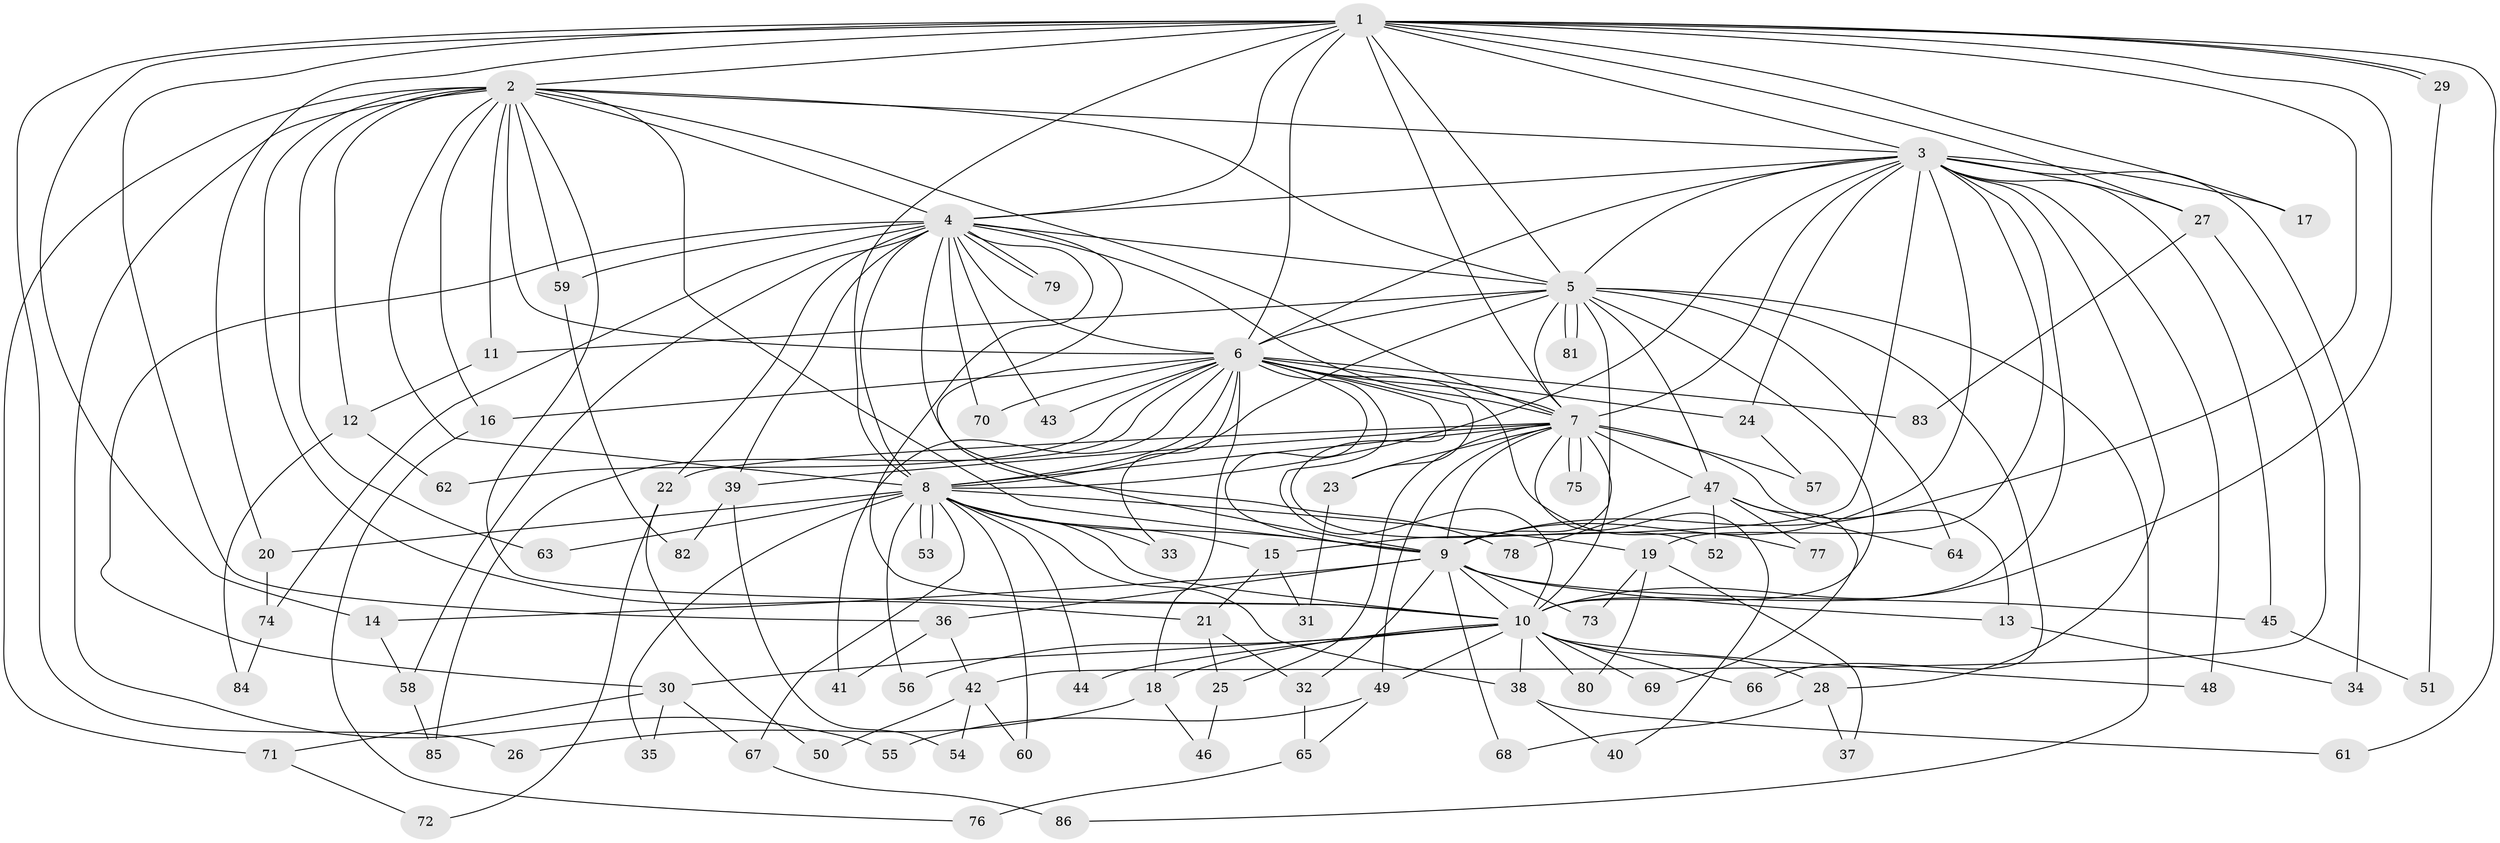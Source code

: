 // coarse degree distribution, {19: 0.018867924528301886, 3: 0.24528301886792453, 15: 0.03773584905660377, 6: 0.018867924528301886, 4: 0.16981132075471697, 18: 0.05660377358490566, 2: 0.24528301886792453, 5: 0.05660377358490566, 16: 0.018867924528301886, 17: 0.018867924528301886, 7: 0.018867924528301886, 1: 0.07547169811320754, 13: 0.018867924528301886}
// Generated by graph-tools (version 1.1) at 2025/36/03/04/25 23:36:18]
// undirected, 86 vertices, 197 edges
graph export_dot {
  node [color=gray90,style=filled];
  1;
  2;
  3;
  4;
  5;
  6;
  7;
  8;
  9;
  10;
  11;
  12;
  13;
  14;
  15;
  16;
  17;
  18;
  19;
  20;
  21;
  22;
  23;
  24;
  25;
  26;
  27;
  28;
  29;
  30;
  31;
  32;
  33;
  34;
  35;
  36;
  37;
  38;
  39;
  40;
  41;
  42;
  43;
  44;
  45;
  46;
  47;
  48;
  49;
  50;
  51;
  52;
  53;
  54;
  55;
  56;
  57;
  58;
  59;
  60;
  61;
  62;
  63;
  64;
  65;
  66;
  67;
  68;
  69;
  70;
  71;
  72;
  73;
  74;
  75;
  76;
  77;
  78;
  79;
  80;
  81;
  82;
  83;
  84;
  85;
  86;
  1 -- 2;
  1 -- 3;
  1 -- 4;
  1 -- 5;
  1 -- 6;
  1 -- 7;
  1 -- 8;
  1 -- 9;
  1 -- 10;
  1 -- 14;
  1 -- 17;
  1 -- 20;
  1 -- 26;
  1 -- 27;
  1 -- 29;
  1 -- 29;
  1 -- 36;
  1 -- 61;
  2 -- 3;
  2 -- 4;
  2 -- 5;
  2 -- 6;
  2 -- 7;
  2 -- 8;
  2 -- 9;
  2 -- 10;
  2 -- 11;
  2 -- 12;
  2 -- 16;
  2 -- 21;
  2 -- 55;
  2 -- 59;
  2 -- 63;
  2 -- 71;
  3 -- 4;
  3 -- 5;
  3 -- 6;
  3 -- 7;
  3 -- 8;
  3 -- 9;
  3 -- 10;
  3 -- 15;
  3 -- 17;
  3 -- 19;
  3 -- 24;
  3 -- 27;
  3 -- 28;
  3 -- 34;
  3 -- 45;
  3 -- 48;
  4 -- 5;
  4 -- 6;
  4 -- 7;
  4 -- 8;
  4 -- 9;
  4 -- 10;
  4 -- 22;
  4 -- 30;
  4 -- 39;
  4 -- 43;
  4 -- 58;
  4 -- 59;
  4 -- 70;
  4 -- 74;
  4 -- 78;
  4 -- 79;
  4 -- 79;
  5 -- 6;
  5 -- 7;
  5 -- 8;
  5 -- 9;
  5 -- 10;
  5 -- 11;
  5 -- 47;
  5 -- 64;
  5 -- 66;
  5 -- 81;
  5 -- 81;
  5 -- 86;
  6 -- 7;
  6 -- 8;
  6 -- 9;
  6 -- 10;
  6 -- 16;
  6 -- 18;
  6 -- 23;
  6 -- 24;
  6 -- 33;
  6 -- 41;
  6 -- 43;
  6 -- 52;
  6 -- 62;
  6 -- 70;
  6 -- 77;
  6 -- 83;
  6 -- 85;
  7 -- 8;
  7 -- 9;
  7 -- 10;
  7 -- 13;
  7 -- 22;
  7 -- 23;
  7 -- 25;
  7 -- 39;
  7 -- 40;
  7 -- 47;
  7 -- 49;
  7 -- 57;
  7 -- 75;
  7 -- 75;
  8 -- 9;
  8 -- 10;
  8 -- 15;
  8 -- 19;
  8 -- 20;
  8 -- 33;
  8 -- 35;
  8 -- 38;
  8 -- 44;
  8 -- 53;
  8 -- 53;
  8 -- 56;
  8 -- 60;
  8 -- 63;
  8 -- 67;
  9 -- 10;
  9 -- 13;
  9 -- 14;
  9 -- 32;
  9 -- 36;
  9 -- 45;
  9 -- 68;
  9 -- 73;
  10 -- 18;
  10 -- 28;
  10 -- 30;
  10 -- 38;
  10 -- 44;
  10 -- 48;
  10 -- 49;
  10 -- 56;
  10 -- 66;
  10 -- 69;
  10 -- 80;
  11 -- 12;
  12 -- 62;
  12 -- 84;
  13 -- 34;
  14 -- 58;
  15 -- 21;
  15 -- 31;
  16 -- 76;
  18 -- 26;
  18 -- 46;
  19 -- 37;
  19 -- 73;
  19 -- 80;
  20 -- 74;
  21 -- 25;
  21 -- 32;
  22 -- 50;
  22 -- 72;
  23 -- 31;
  24 -- 57;
  25 -- 46;
  27 -- 42;
  27 -- 83;
  28 -- 37;
  28 -- 68;
  29 -- 51;
  30 -- 35;
  30 -- 67;
  30 -- 71;
  32 -- 65;
  36 -- 41;
  36 -- 42;
  38 -- 40;
  38 -- 61;
  39 -- 54;
  39 -- 82;
  42 -- 50;
  42 -- 54;
  42 -- 60;
  45 -- 51;
  47 -- 52;
  47 -- 64;
  47 -- 69;
  47 -- 77;
  47 -- 78;
  49 -- 55;
  49 -- 65;
  58 -- 85;
  59 -- 82;
  65 -- 76;
  67 -- 86;
  71 -- 72;
  74 -- 84;
}
